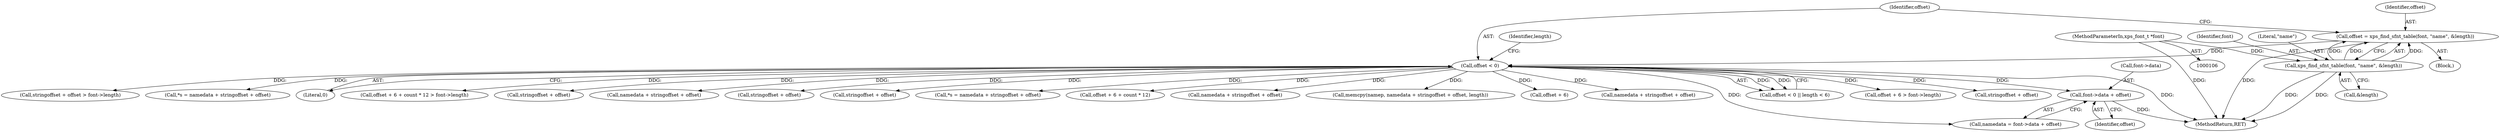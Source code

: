 digraph "0_ghostscript_d2ab84732936b6e7e5a461dc94344902965e9a06@pointer" {
"1000157" [label="(Call,font->data + offset)"];
"1000133" [label="(Call,offset < 0)"];
"1000124" [label="(Call,offset = xps_find_sfnt_table(font, \"name\", &length))"];
"1000126" [label="(Call,xps_find_sfnt_table(font, \"name\", &length))"];
"1000107" [label="(MethodParameterIn,xps_font_t *font)"];
"1000157" [label="(Call,font->data + offset)"];
"1000232" [label="(Call,stringoffset + offset)"];
"1000134" [label="(Identifier,offset)"];
"1000137" [label="(Identifier,length)"];
"1000263" [label="(Call,*s = namedata + stringoffset + offset)"];
"1000184" [label="(Call,offset + 6 + count * 12)"];
"1000333" [label="(Call,namedata + stringoffset + offset)"];
"1000380" [label="(MethodReturn,RET)"];
"1000228" [label="(Call,memcpy(namep, namedata + stringoffset + offset, length))"];
"1000125" [label="(Identifier,offset)"];
"1000107" [label="(MethodParameterIn,xps_font_t *font)"];
"1000133" [label="(Call,offset < 0)"];
"1000145" [label="(Call,offset + 6)"];
"1000161" [label="(Identifier,offset)"];
"1000230" [label="(Call,namedata + stringoffset + offset)"];
"1000132" [label="(Call,offset < 0 || length < 6)"];
"1000127" [label="(Identifier,font)"];
"1000144" [label="(Call,offset + 6 > font->length)"];
"1000177" [label="(Call,stringoffset + offset)"];
"1000124" [label="(Call,offset = xps_find_sfnt_table(font, \"name\", &length))"];
"1000128" [label="(Literal,\"name\")"];
"1000176" [label="(Call,stringoffset + offset > font->length)"];
"1000331" [label="(Call,*s = namedata + stringoffset + offset)"];
"1000158" [label="(Call,font->data)"];
"1000135" [label="(Literal,0)"];
"1000129" [label="(Call,&length)"];
"1000183" [label="(Call,offset + 6 + count * 12 > font->length)"];
"1000155" [label="(Call,namedata = font->data + offset)"];
"1000126" [label="(Call,xps_find_sfnt_table(font, \"name\", &length))"];
"1000267" [label="(Call,stringoffset + offset)"];
"1000265" [label="(Call,namedata + stringoffset + offset)"];
"1000109" [label="(Block,)"];
"1000335" [label="(Call,stringoffset + offset)"];
"1000157" -> "1000155"  [label="AST: "];
"1000157" -> "1000161"  [label="CFG: "];
"1000158" -> "1000157"  [label="AST: "];
"1000161" -> "1000157"  [label="AST: "];
"1000155" -> "1000157"  [label="CFG: "];
"1000157" -> "1000380"  [label="DDG: "];
"1000133" -> "1000157"  [label="DDG: "];
"1000133" -> "1000132"  [label="AST: "];
"1000133" -> "1000135"  [label="CFG: "];
"1000134" -> "1000133"  [label="AST: "];
"1000135" -> "1000133"  [label="AST: "];
"1000137" -> "1000133"  [label="CFG: "];
"1000132" -> "1000133"  [label="CFG: "];
"1000133" -> "1000380"  [label="DDG: "];
"1000133" -> "1000132"  [label="DDG: "];
"1000133" -> "1000132"  [label="DDG: "];
"1000124" -> "1000133"  [label="DDG: "];
"1000133" -> "1000144"  [label="DDG: "];
"1000133" -> "1000145"  [label="DDG: "];
"1000133" -> "1000155"  [label="DDG: "];
"1000133" -> "1000176"  [label="DDG: "];
"1000133" -> "1000177"  [label="DDG: "];
"1000133" -> "1000183"  [label="DDG: "];
"1000133" -> "1000184"  [label="DDG: "];
"1000133" -> "1000228"  [label="DDG: "];
"1000133" -> "1000230"  [label="DDG: "];
"1000133" -> "1000232"  [label="DDG: "];
"1000133" -> "1000263"  [label="DDG: "];
"1000133" -> "1000265"  [label="DDG: "];
"1000133" -> "1000267"  [label="DDG: "];
"1000133" -> "1000331"  [label="DDG: "];
"1000133" -> "1000333"  [label="DDG: "];
"1000133" -> "1000335"  [label="DDG: "];
"1000124" -> "1000109"  [label="AST: "];
"1000124" -> "1000126"  [label="CFG: "];
"1000125" -> "1000124"  [label="AST: "];
"1000126" -> "1000124"  [label="AST: "];
"1000134" -> "1000124"  [label="CFG: "];
"1000124" -> "1000380"  [label="DDG: "];
"1000126" -> "1000124"  [label="DDG: "];
"1000126" -> "1000124"  [label="DDG: "];
"1000126" -> "1000124"  [label="DDG: "];
"1000126" -> "1000129"  [label="CFG: "];
"1000127" -> "1000126"  [label="AST: "];
"1000128" -> "1000126"  [label="AST: "];
"1000129" -> "1000126"  [label="AST: "];
"1000126" -> "1000380"  [label="DDG: "];
"1000126" -> "1000380"  [label="DDG: "];
"1000107" -> "1000126"  [label="DDG: "];
"1000107" -> "1000106"  [label="AST: "];
"1000107" -> "1000380"  [label="DDG: "];
}
